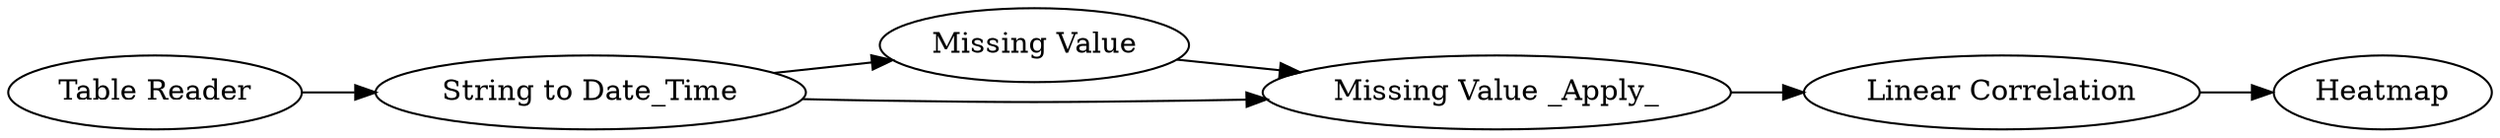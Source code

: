 digraph {
	"-3814931270885652594_4" [label="Linear Correlation"]
	"-3814931270885652594_1" [label="Table Reader"]
	"-3814931270885652594_2" [label="Missing Value"]
	"-3814931270885652594_8" [label="String to Date_Time"]
	"-3814931270885652594_9" [label=Heatmap]
	"-3814931270885652594_3" [label="Missing Value _Apply_"]
	"-3814931270885652594_3" -> "-3814931270885652594_4"
	"-3814931270885652594_8" -> "-3814931270885652594_2"
	"-3814931270885652594_1" -> "-3814931270885652594_8"
	"-3814931270885652594_8" -> "-3814931270885652594_3"
	"-3814931270885652594_4" -> "-3814931270885652594_9"
	"-3814931270885652594_2" -> "-3814931270885652594_3"
	rankdir=LR
}

